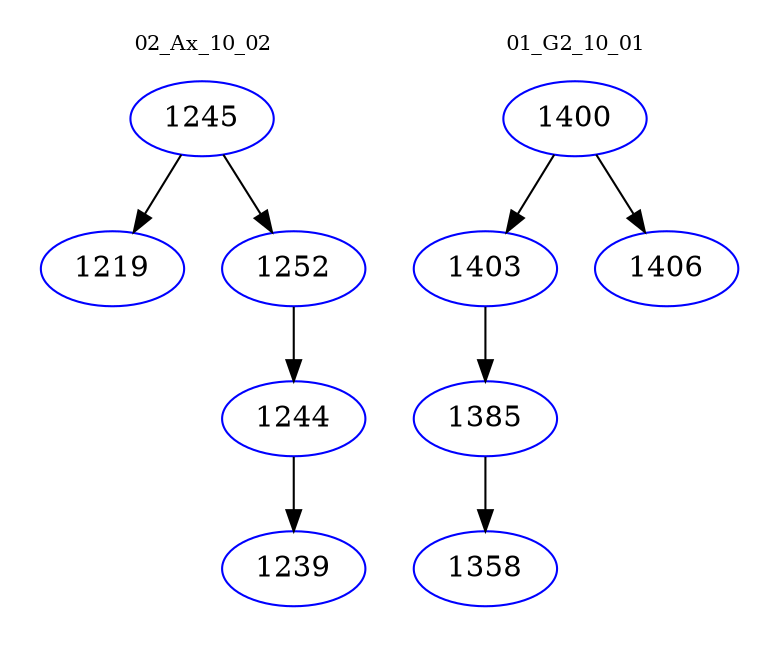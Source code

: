 digraph{
subgraph cluster_0 {
color = white
label = "02_Ax_10_02";
fontsize=10;
T0_1245 [label="1245", color="blue"]
T0_1245 -> T0_1219 [color="black"]
T0_1219 [label="1219", color="blue"]
T0_1245 -> T0_1252 [color="black"]
T0_1252 [label="1252", color="blue"]
T0_1252 -> T0_1244 [color="black"]
T0_1244 [label="1244", color="blue"]
T0_1244 -> T0_1239 [color="black"]
T0_1239 [label="1239", color="blue"]
}
subgraph cluster_1 {
color = white
label = "01_G2_10_01";
fontsize=10;
T1_1400 [label="1400", color="blue"]
T1_1400 -> T1_1403 [color="black"]
T1_1403 [label="1403", color="blue"]
T1_1403 -> T1_1385 [color="black"]
T1_1385 [label="1385", color="blue"]
T1_1385 -> T1_1358 [color="black"]
T1_1358 [label="1358", color="blue"]
T1_1400 -> T1_1406 [color="black"]
T1_1406 [label="1406", color="blue"]
}
}
